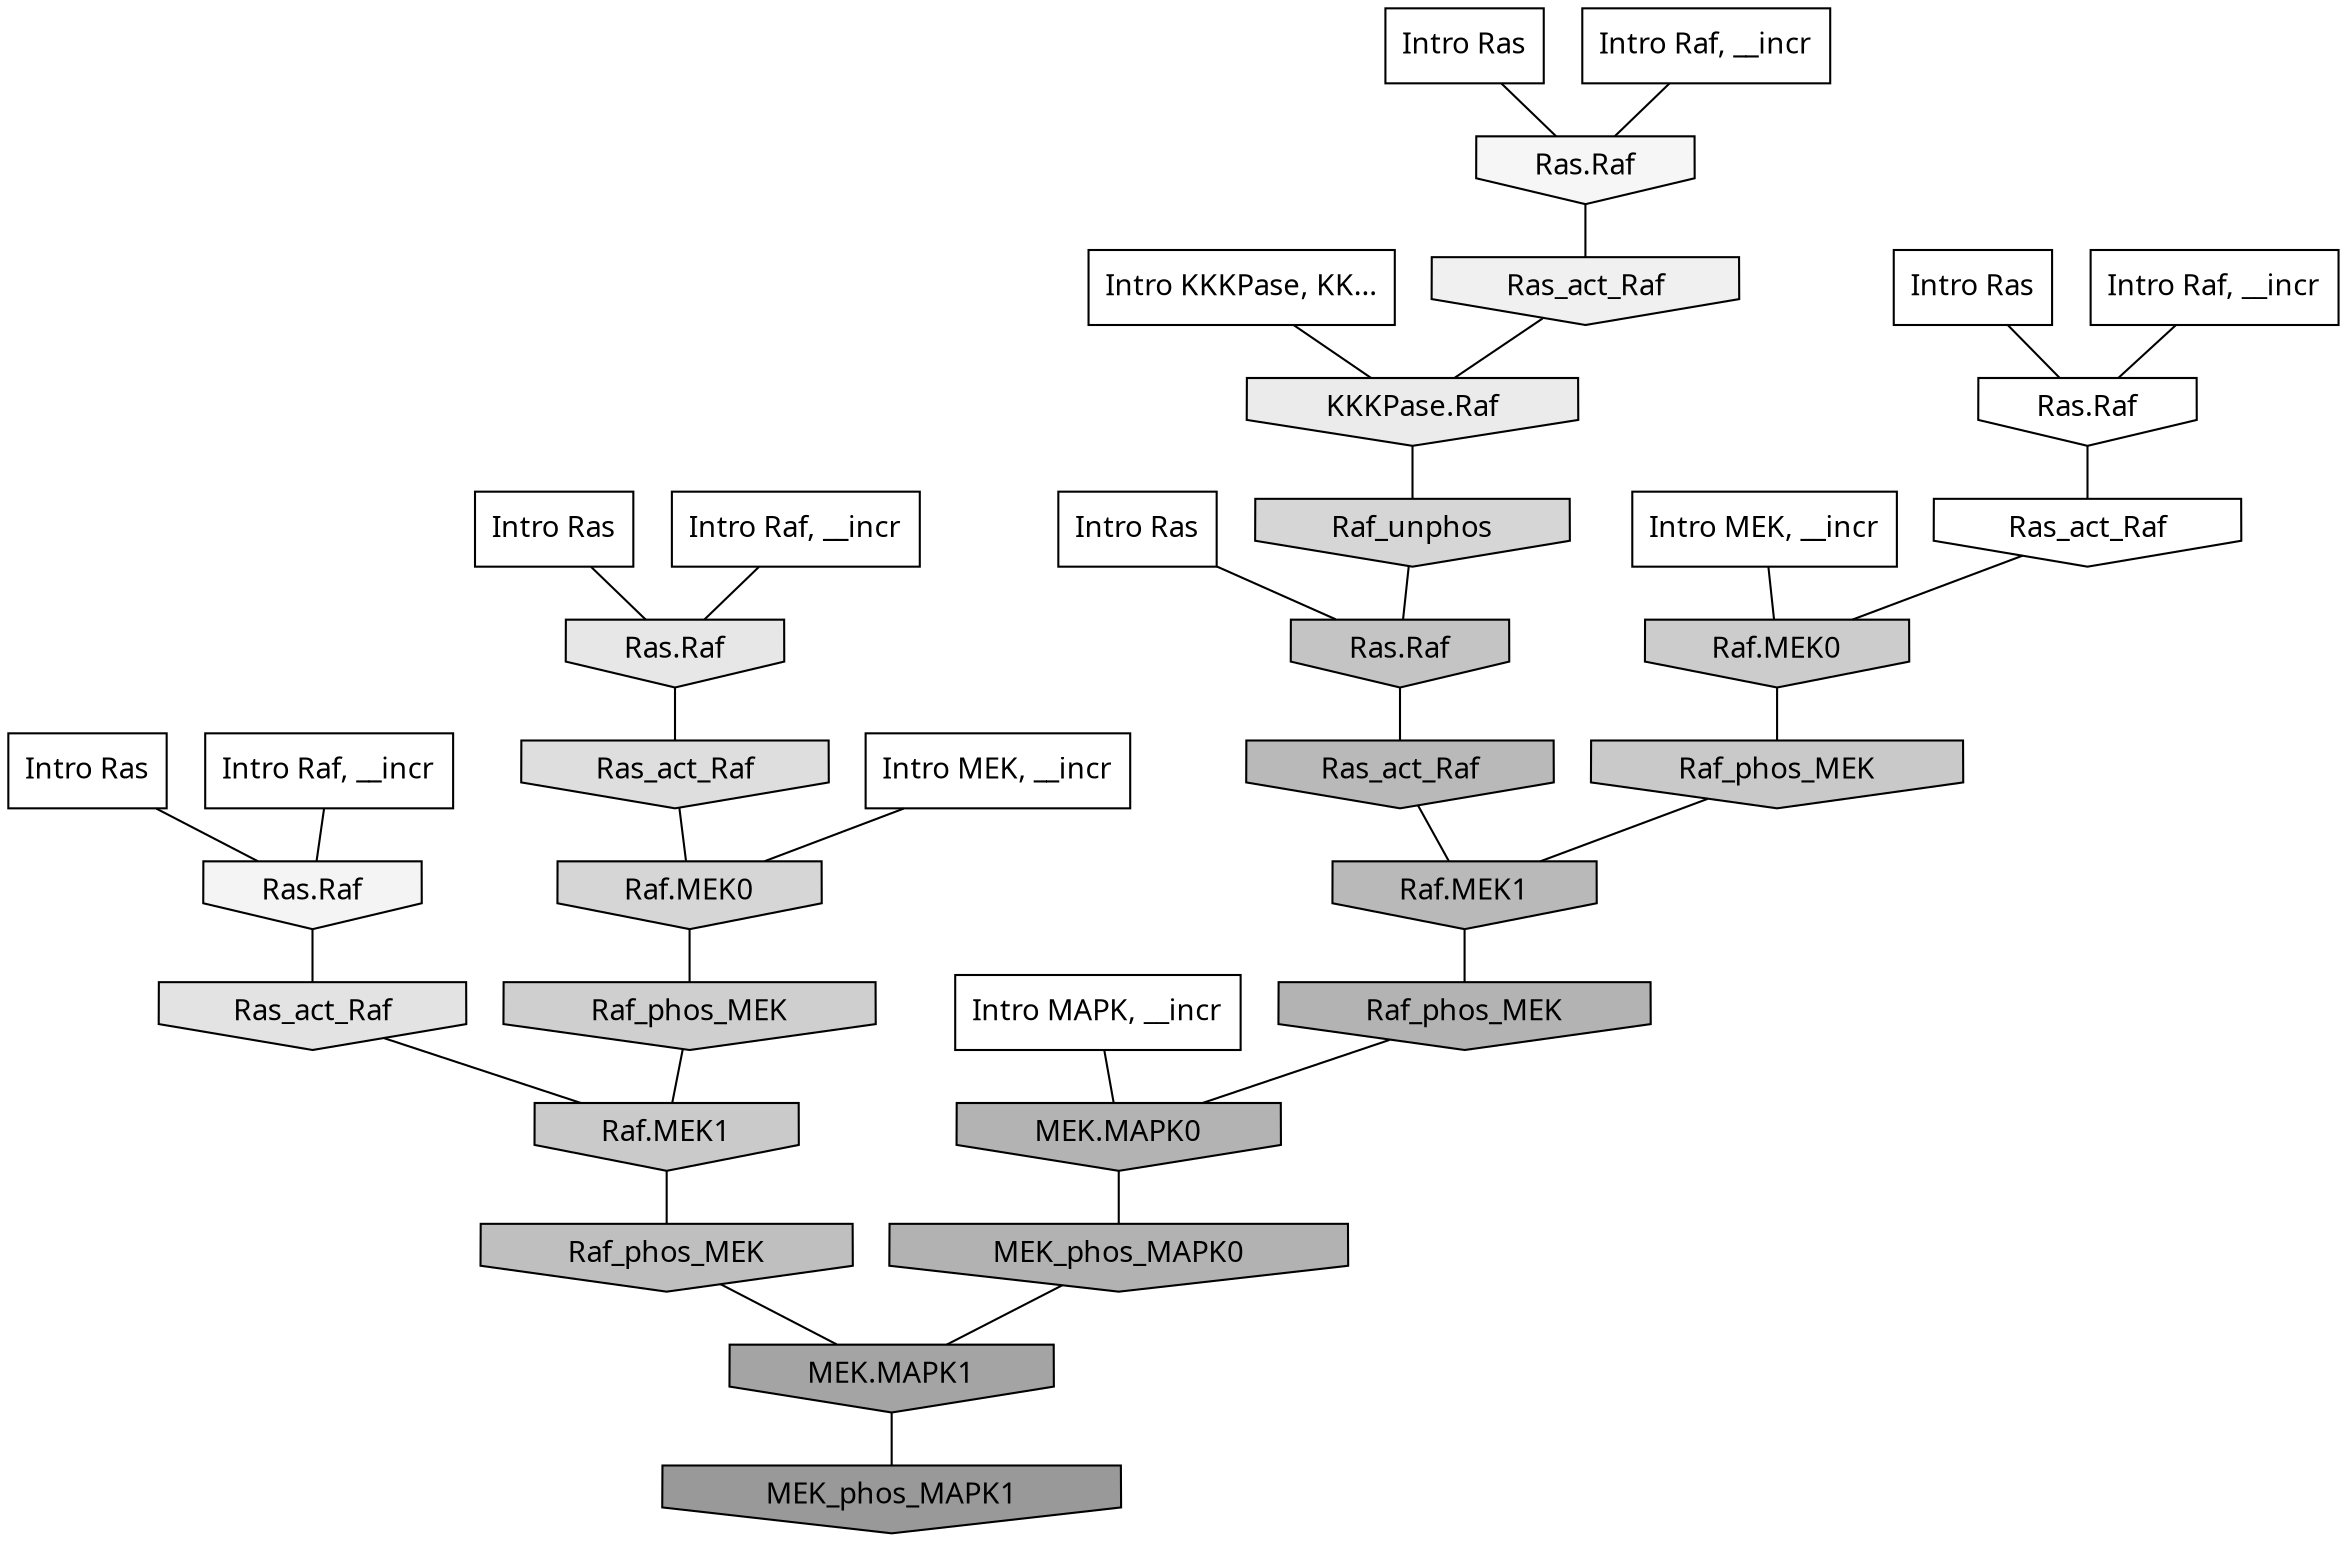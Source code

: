 digraph G{
  rankdir="TB";
  ranksep=0.30;
  node [fontname="CMU Serif"];
  edge [fontname="CMU Serif"];
  
  8 [label="Intro Ras", shape=rectangle, style=filled, fillcolor="0.000 0.000 1.000"]
  
  24 [label="Intro Ras", shape=rectangle, style=filled, fillcolor="0.000 0.000 1.000"]
  
  50 [label="Intro Ras", shape=rectangle, style=filled, fillcolor="0.000 0.000 1.000"]
  
  89 [label="Intro Ras", shape=rectangle, style=filled, fillcolor="0.000 0.000 1.000"]
  
  99 [label="Intro Ras", shape=rectangle, style=filled, fillcolor="0.000 0.000 1.000"]
  
  193 [label="Intro Raf, __incr", shape=rectangle, style=filled, fillcolor="0.000 0.000 1.000"]
  
  462 [label="Intro Raf, __incr", shape=rectangle, style=filled, fillcolor="0.000 0.000 1.000"]
  
  477 [label="Intro Raf, __incr", shape=rectangle, style=filled, fillcolor="0.000 0.000 1.000"]
  
  664 [label="Intro Raf, __incr", shape=rectangle, style=filled, fillcolor="0.000 0.000 1.000"]
  
  1586 [label="Intro MEK, __incr", shape=rectangle, style=filled, fillcolor="0.000 0.000 1.000"]
  
  1891 [label="Intro MEK, __incr", shape=rectangle, style=filled, fillcolor="0.000 0.000 1.000"]
  
  2326 [label="Intro MAPK, __incr", shape=rectangle, style=filled, fillcolor="0.000 0.000 1.000"]
  
  3146 [label="Intro KKKPase, KK...", shape=rectangle, style=filled, fillcolor="0.000 0.000 1.000"]
  
  3311 [label="Ras.Raf", shape=invhouse, style=filled, fillcolor="0.000 0.000 0.999"]
  
  3312 [label="Ras_act_Raf", shape=invhouse, style=filled, fillcolor="0.000 0.000 0.999"]
  
  3580 [label="Ras.Raf", shape=invhouse, style=filled, fillcolor="0.000 0.000 0.962"]
  
  3623 [label="Ras.Raf", shape=invhouse, style=filled, fillcolor="0.000 0.000 0.956"]
  
  3862 [label="Ras_act_Raf", shape=invhouse, style=filled, fillcolor="0.000 0.000 0.938"]
  
  4143 [label="KKKPase.Raf", shape=invhouse, style=filled, fillcolor="0.000 0.000 0.921"]
  
  4401 [label="Ras.Raf", shape=invhouse, style=filled, fillcolor="0.000 0.000 0.903"]
  
  4607 [label="Ras_act_Raf", shape=invhouse, style=filled, fillcolor="0.000 0.000 0.889"]
  
  4972 [label="Ras_act_Raf", shape=invhouse, style=filled, fillcolor="0.000 0.000 0.869"]
  
  5502 [label="Raf_unphos", shape=invhouse, style=filled, fillcolor="0.000 0.000 0.839"]
  
  5511 [label="Raf.MEK0", shape=invhouse, style=filled, fillcolor="0.000 0.000 0.839"]
  
  6034 [label="Raf_phos_MEK", shape=invhouse, style=filled, fillcolor="0.000 0.000 0.812"]
  
  6332 [label="Raf.MEK0", shape=invhouse, style=filled, fillcolor="0.000 0.000 0.799"]
  
  6584 [label="Raf.MEK1", shape=invhouse, style=filled, fillcolor="0.000 0.000 0.790"]
  
  6649 [label="Raf_phos_MEK", shape=invhouse, style=filled, fillcolor="0.000 0.000 0.787"]
  
  7274 [label="Ras.Raf", shape=invhouse, style=filled, fillcolor="0.000 0.000 0.766"]
  
  7831 [label="Raf_phos_MEK", shape=invhouse, style=filled, fillcolor="0.000 0.000 0.750"]
  
  8742 [label="Ras_act_Raf", shape=invhouse, style=filled, fillcolor="0.000 0.000 0.724"]
  
  8747 [label="Raf.MEK1", shape=invhouse, style=filled, fillcolor="0.000 0.000 0.724"]
  
  9756 [label="Raf_phos_MEK", shape=invhouse, style=filled, fillcolor="0.000 0.000 0.700"]
  
  9758 [label="MEK.MAPK0", shape=invhouse, style=filled, fillcolor="0.000 0.000 0.700"]
  
  9976 [label="MEK_phos_MAPK0", shape=invhouse, style=filled, fillcolor="0.000 0.000 0.696"]
  
  12995 [label="MEK.MAPK1", shape=invhouse, style=filled, fillcolor="0.000 0.000 0.643"]
  
  15916 [label="MEK_phos_MAPK1", shape=invhouse, style=filled, fillcolor="0.000 0.000 0.600"]
  
  
  12995 -> 15916 [dir=none, color="0.000 0.000 0.000"] 
  9976 -> 12995 [dir=none, color="0.000 0.000 0.000"] 
  9758 -> 9976 [dir=none, color="0.000 0.000 0.000"] 
  9756 -> 9758 [dir=none, color="0.000 0.000 0.000"] 
  8747 -> 9756 [dir=none, color="0.000 0.000 0.000"] 
  8742 -> 8747 [dir=none, color="0.000 0.000 0.000"] 
  7831 -> 12995 [dir=none, color="0.000 0.000 0.000"] 
  7274 -> 8742 [dir=none, color="0.000 0.000 0.000"] 
  6649 -> 8747 [dir=none, color="0.000 0.000 0.000"] 
  6584 -> 7831 [dir=none, color="0.000 0.000 0.000"] 
  6332 -> 6649 [dir=none, color="0.000 0.000 0.000"] 
  6034 -> 6584 [dir=none, color="0.000 0.000 0.000"] 
  5511 -> 6034 [dir=none, color="0.000 0.000 0.000"] 
  5502 -> 7274 [dir=none, color="0.000 0.000 0.000"] 
  4972 -> 5511 [dir=none, color="0.000 0.000 0.000"] 
  4607 -> 6584 [dir=none, color="0.000 0.000 0.000"] 
  4401 -> 4972 [dir=none, color="0.000 0.000 0.000"] 
  4143 -> 5502 [dir=none, color="0.000 0.000 0.000"] 
  3862 -> 4143 [dir=none, color="0.000 0.000 0.000"] 
  3623 -> 4607 [dir=none, color="0.000 0.000 0.000"] 
  3580 -> 3862 [dir=none, color="0.000 0.000 0.000"] 
  3312 -> 6332 [dir=none, color="0.000 0.000 0.000"] 
  3311 -> 3312 [dir=none, color="0.000 0.000 0.000"] 
  3146 -> 4143 [dir=none, color="0.000 0.000 0.000"] 
  2326 -> 9758 [dir=none, color="0.000 0.000 0.000"] 
  1891 -> 5511 [dir=none, color="0.000 0.000 0.000"] 
  1586 -> 6332 [dir=none, color="0.000 0.000 0.000"] 
  664 -> 3580 [dir=none, color="0.000 0.000 0.000"] 
  477 -> 4401 [dir=none, color="0.000 0.000 0.000"] 
  462 -> 3311 [dir=none, color="0.000 0.000 0.000"] 
  193 -> 3623 [dir=none, color="0.000 0.000 0.000"] 
  99 -> 3311 [dir=none, color="0.000 0.000 0.000"] 
  89 -> 3580 [dir=none, color="0.000 0.000 0.000"] 
  50 -> 4401 [dir=none, color="0.000 0.000 0.000"] 
  24 -> 3623 [dir=none, color="0.000 0.000 0.000"] 
  8 -> 7274 [dir=none, color="0.000 0.000 0.000"] 
  
  }
